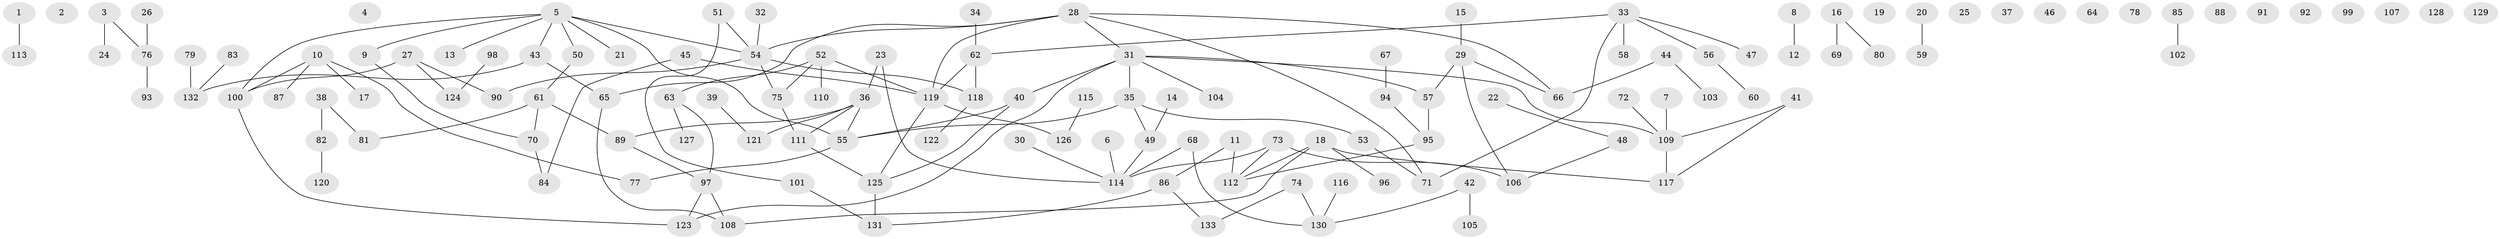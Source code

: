 // Generated by graph-tools (version 1.1) at 2025/25/03/09/25 03:25:22]
// undirected, 133 vertices, 140 edges
graph export_dot {
graph [start="1"]
  node [color=gray90,style=filled];
  1;
  2;
  3;
  4;
  5;
  6;
  7;
  8;
  9;
  10;
  11;
  12;
  13;
  14;
  15;
  16;
  17;
  18;
  19;
  20;
  21;
  22;
  23;
  24;
  25;
  26;
  27;
  28;
  29;
  30;
  31;
  32;
  33;
  34;
  35;
  36;
  37;
  38;
  39;
  40;
  41;
  42;
  43;
  44;
  45;
  46;
  47;
  48;
  49;
  50;
  51;
  52;
  53;
  54;
  55;
  56;
  57;
  58;
  59;
  60;
  61;
  62;
  63;
  64;
  65;
  66;
  67;
  68;
  69;
  70;
  71;
  72;
  73;
  74;
  75;
  76;
  77;
  78;
  79;
  80;
  81;
  82;
  83;
  84;
  85;
  86;
  87;
  88;
  89;
  90;
  91;
  92;
  93;
  94;
  95;
  96;
  97;
  98;
  99;
  100;
  101;
  102;
  103;
  104;
  105;
  106;
  107;
  108;
  109;
  110;
  111;
  112;
  113;
  114;
  115;
  116;
  117;
  118;
  119;
  120;
  121;
  122;
  123;
  124;
  125;
  126;
  127;
  128;
  129;
  130;
  131;
  132;
  133;
  1 -- 113;
  3 -- 24;
  3 -- 76;
  5 -- 9;
  5 -- 13;
  5 -- 21;
  5 -- 43;
  5 -- 50;
  5 -- 54;
  5 -- 55;
  5 -- 100;
  6 -- 114;
  7 -- 109;
  8 -- 12;
  9 -- 70;
  10 -- 17;
  10 -- 77;
  10 -- 87;
  10 -- 100;
  11 -- 86;
  11 -- 112;
  14 -- 49;
  15 -- 29;
  16 -- 69;
  16 -- 80;
  18 -- 96;
  18 -- 108;
  18 -- 112;
  18 -- 117;
  20 -- 59;
  22 -- 48;
  23 -- 36;
  23 -- 114;
  26 -- 76;
  27 -- 90;
  27 -- 100;
  27 -- 124;
  28 -- 31;
  28 -- 54;
  28 -- 65;
  28 -- 66;
  28 -- 71;
  28 -- 119;
  29 -- 57;
  29 -- 66;
  29 -- 106;
  30 -- 114;
  31 -- 35;
  31 -- 40;
  31 -- 57;
  31 -- 104;
  31 -- 109;
  31 -- 123;
  32 -- 54;
  33 -- 47;
  33 -- 56;
  33 -- 58;
  33 -- 62;
  33 -- 71;
  34 -- 62;
  35 -- 49;
  35 -- 53;
  35 -- 55;
  36 -- 55;
  36 -- 89;
  36 -- 111;
  36 -- 121;
  38 -- 81;
  38 -- 82;
  39 -- 121;
  40 -- 55;
  40 -- 125;
  41 -- 109;
  41 -- 117;
  42 -- 105;
  42 -- 130;
  43 -- 65;
  43 -- 132;
  44 -- 66;
  44 -- 103;
  45 -- 84;
  45 -- 119;
  48 -- 106;
  49 -- 114;
  50 -- 61;
  51 -- 54;
  51 -- 101;
  52 -- 63;
  52 -- 75;
  52 -- 110;
  52 -- 119;
  53 -- 71;
  54 -- 75;
  54 -- 90;
  54 -- 118;
  55 -- 77;
  56 -- 60;
  57 -- 95;
  61 -- 70;
  61 -- 81;
  61 -- 89;
  62 -- 118;
  62 -- 119;
  63 -- 97;
  63 -- 127;
  65 -- 108;
  67 -- 94;
  68 -- 114;
  68 -- 130;
  70 -- 84;
  72 -- 109;
  73 -- 106;
  73 -- 112;
  73 -- 114;
  74 -- 130;
  74 -- 133;
  75 -- 111;
  76 -- 93;
  79 -- 132;
  82 -- 120;
  83 -- 132;
  85 -- 102;
  86 -- 131;
  86 -- 133;
  89 -- 97;
  94 -- 95;
  95 -- 112;
  97 -- 108;
  97 -- 123;
  98 -- 124;
  100 -- 123;
  101 -- 131;
  109 -- 117;
  111 -- 125;
  115 -- 126;
  116 -- 130;
  118 -- 122;
  119 -- 125;
  119 -- 126;
  125 -- 131;
}

